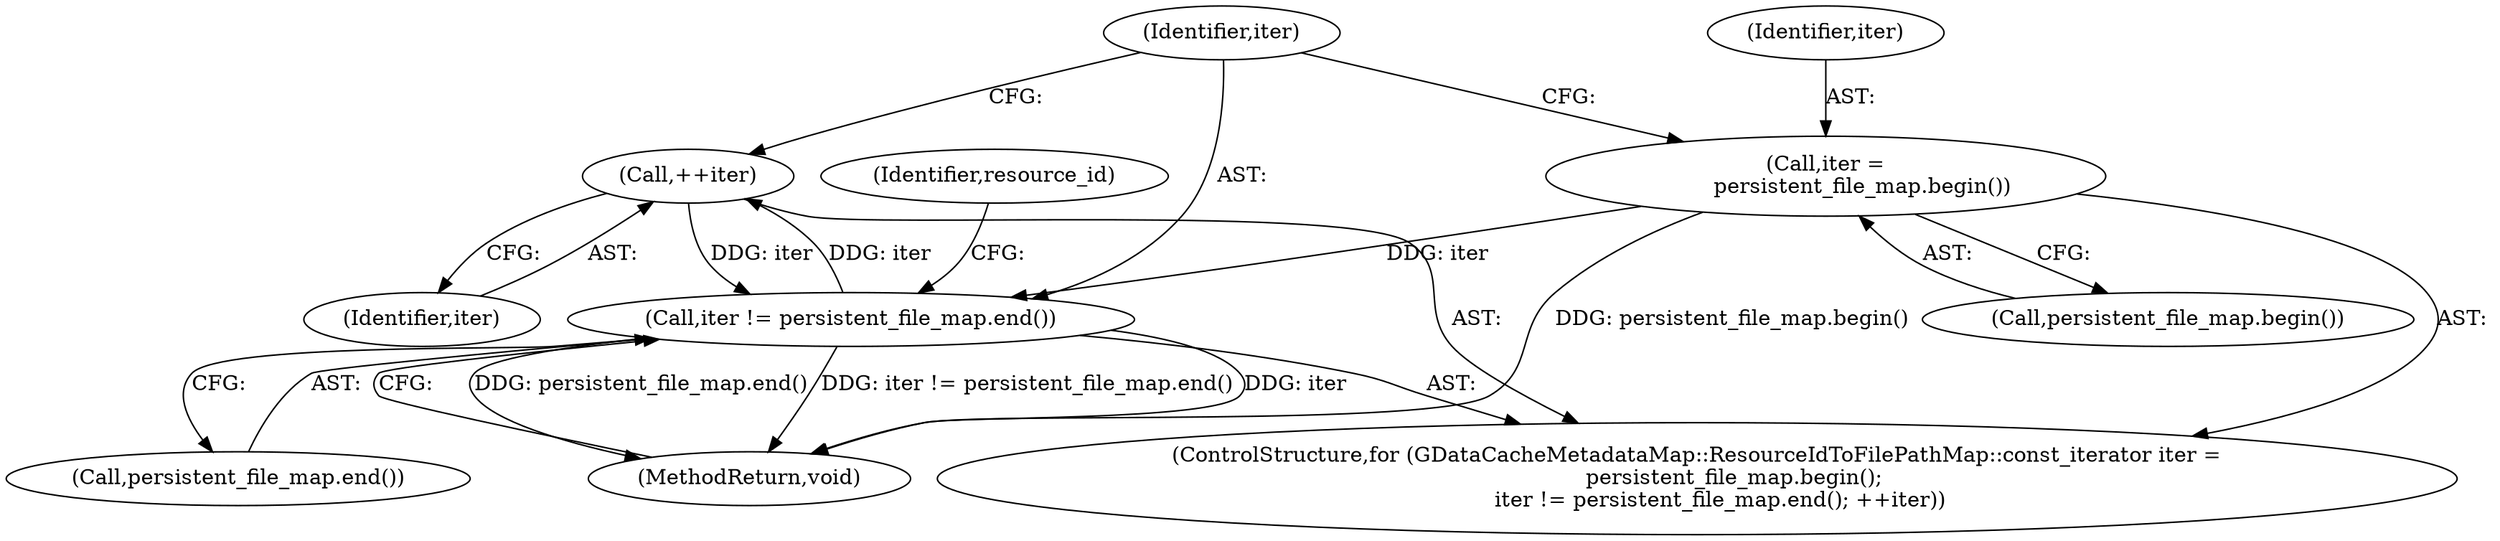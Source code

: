 digraph "1_Chrome_baef1ffd73db183ca50c854e1779ed7f6e5100a8_5@del" {
"1000113" [label="(Call,++iter)"];
"1000110" [label="(Call,iter != persistent_file_map.end())"];
"1000107" [label="(Call,iter =\n           persistent_file_map.begin())"];
"1000113" [label="(Call,++iter)"];
"1000105" [label="(ControlStructure,for (GDataCacheMetadataMap::ResourceIdToFilePathMap::const_iterator iter =\n           persistent_file_map.begin();\n       iter != persistent_file_map.end(); ++iter))"];
"1000111" [label="(Identifier,iter)"];
"1000181" [label="(MethodReturn,void)"];
"1000107" [label="(Call,iter =\n           persistent_file_map.begin())"];
"1000118" [label="(Identifier,resource_id)"];
"1000114" [label="(Identifier,iter)"];
"1000108" [label="(Identifier,iter)"];
"1000113" [label="(Call,++iter)"];
"1000110" [label="(Call,iter != persistent_file_map.end())"];
"1000112" [label="(Call,persistent_file_map.end())"];
"1000109" [label="(Call,persistent_file_map.begin())"];
"1000113" -> "1000105"  [label="AST: "];
"1000113" -> "1000114"  [label="CFG: "];
"1000114" -> "1000113"  [label="AST: "];
"1000111" -> "1000113"  [label="CFG: "];
"1000113" -> "1000110"  [label="DDG: iter"];
"1000110" -> "1000113"  [label="DDG: iter"];
"1000110" -> "1000105"  [label="AST: "];
"1000110" -> "1000112"  [label="CFG: "];
"1000111" -> "1000110"  [label="AST: "];
"1000112" -> "1000110"  [label="AST: "];
"1000118" -> "1000110"  [label="CFG: "];
"1000181" -> "1000110"  [label="CFG: "];
"1000110" -> "1000181"  [label="DDG: persistent_file_map.end()"];
"1000110" -> "1000181"  [label="DDG: iter != persistent_file_map.end()"];
"1000110" -> "1000181"  [label="DDG: iter"];
"1000107" -> "1000110"  [label="DDG: iter"];
"1000107" -> "1000105"  [label="AST: "];
"1000107" -> "1000109"  [label="CFG: "];
"1000108" -> "1000107"  [label="AST: "];
"1000109" -> "1000107"  [label="AST: "];
"1000111" -> "1000107"  [label="CFG: "];
"1000107" -> "1000181"  [label="DDG: persistent_file_map.begin()"];
}

